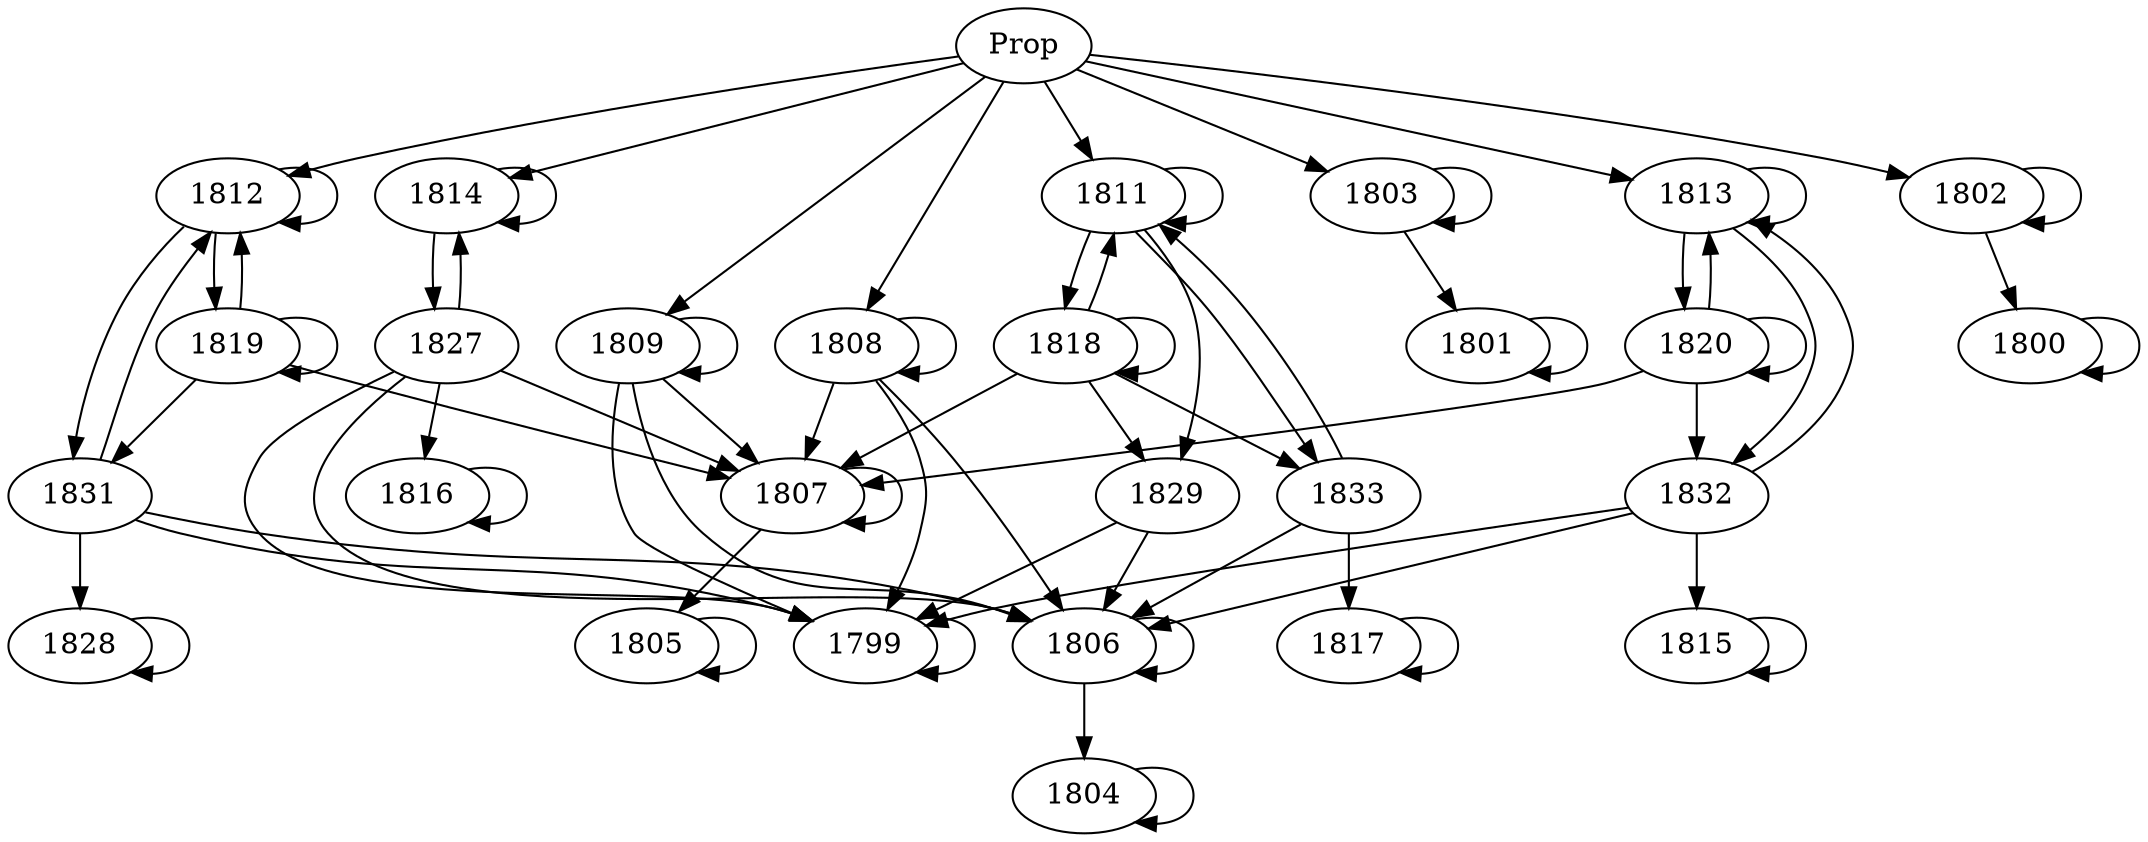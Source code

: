 // Induction Graph of ./tests/intel003
digraph{
  Prop -> 1811
  Prop -> 1812
  Prop -> 1814
  Prop -> 1803
  Prop -> 1802
  Prop -> 1809
  Prop -> 1813
  Prop -> 1808
  1811 -> 1829
  1811 -> 1811
  1811 -> 1833
  1811 -> 1818
  1812 -> 1812
  1812 -> 1831
  1812 -> 1819
  1814 -> 1814
  1814 -> 1827
  1803 -> 1803
  1803 -> 1801
  1802 -> 1802
  1802 -> 1800
  1809 -> 1807
  1809 -> 1809
  1809 -> 1806
  1809 -> 1799
  1813 -> 1832
  1813 -> 1813
  1813 -> 1820
  1808 -> 1807
  1808 -> 1808
  1808 -> 1806
  1808 -> 1799
  1829 -> 1806
  1829 -> 1799
  1833 -> 1817
  1833 -> 1811
  1833 -> 1806
  1818 -> 1807
  1818 -> 1811
  1818 -> 1818
  1818 -> 1833
  1818 -> 1829
  1831 -> 1812
  1831 -> 1828
  1831 -> 1806
  1831 -> 1799
  1819 -> 1812
  1819 -> 1807
  1819 -> 1831
  1819 -> 1819
  1827 -> 1807
  1827 -> 1814
  1827 -> 1799
  1827 -> 1806
  1827 -> 1816
  1801 -> 1801
  1800 -> 1800
  1807 -> 1807
  1807 -> 1805
  1806 -> 1804
  1806 -> 1806
  1799 -> 1799
  1832 -> 1806
  1832 -> 1813
  1832 -> 1815
  1832 -> 1799
  1820 -> 1807
  1820 -> 1832
  1820 -> 1813
  1820 -> 1820
  1817 -> 1817
  1828 -> 1828
  1816 -> 1816
  1805 -> 1805
  1804 -> 1804
  1815 -> 1815
}